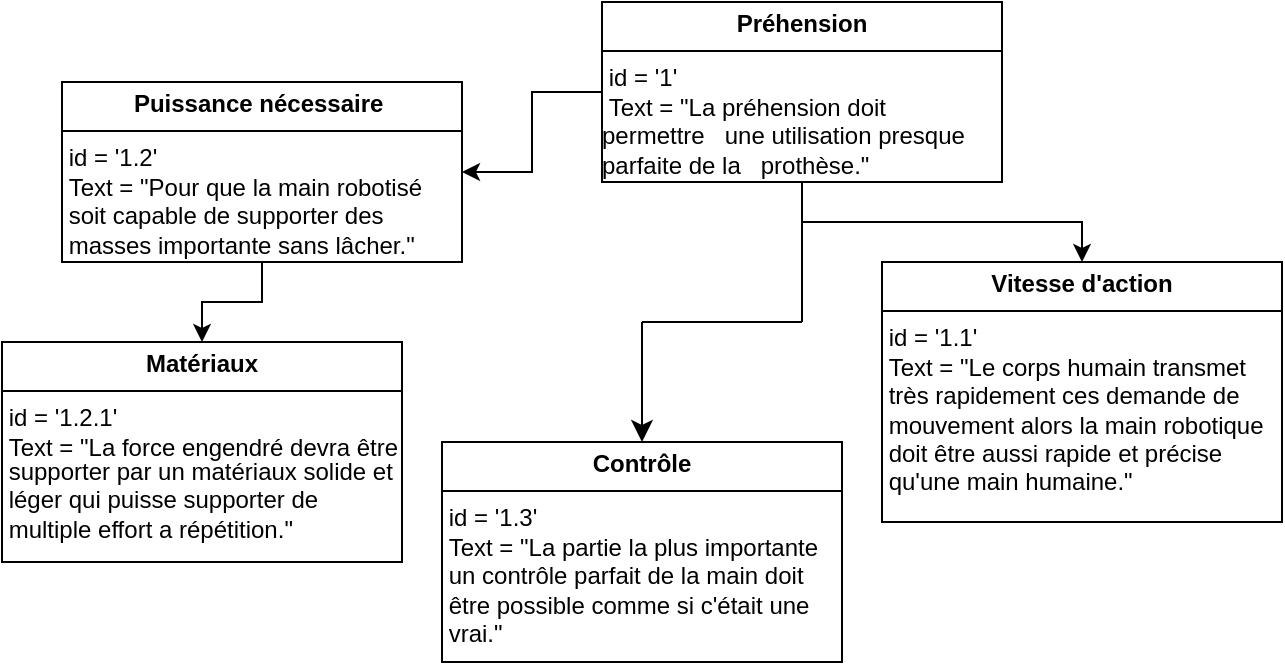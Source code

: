 <mxfile version="24.3.1" type="github">
  <diagram name="Page-1" id="17I94J7MXUDfeGmA_gm3">
    <mxGraphModel dx="1434" dy="710" grid="1" gridSize="10" guides="1" tooltips="1" connect="1" arrows="1" fold="1" page="1" pageScale="1" pageWidth="827" pageHeight="1169" math="0" shadow="0">
      <root>
        <mxCell id="0" />
        <mxCell id="1" parent="0" />
        <mxCell id="EqHc6BgqIrxl5njHcsMv-3" style="edgeStyle=orthogonalEdgeStyle;rounded=0;orthogonalLoop=1;jettySize=auto;html=1;exitX=0.5;exitY=1;exitDx=0;exitDy=0;entryX=0.5;entryY=0;entryDx=0;entryDy=0;" parent="1" source="4_LmOpfG_umPiCXIRds--1" target="EqHc6BgqIrxl5njHcsMv-1" edge="1">
          <mxGeometry relative="1" as="geometry" />
        </mxCell>
        <mxCell id="EqHc6BgqIrxl5njHcsMv-5" style="edgeStyle=orthogonalEdgeStyle;rounded=0;orthogonalLoop=1;jettySize=auto;html=1;entryX=1;entryY=0.5;entryDx=0;entryDy=0;" parent="1" source="4_LmOpfG_umPiCXIRds--1" target="EqHc6BgqIrxl5njHcsMv-4" edge="1">
          <mxGeometry relative="1" as="geometry" />
        </mxCell>
        <mxCell id="4_LmOpfG_umPiCXIRds--1" value="&lt;p style=&quot;margin:0px;margin-top:4px;text-align:center;&quot;&gt;&lt;b&gt;Préhension&lt;/b&gt;&lt;/p&gt;&lt;hr size=&quot;1&quot; style=&quot;border-style:solid;&quot;&gt;&amp;nbsp;id = &#39;1&#39;&lt;div style=&quot;height:2px;&quot;&gt;&amp;nbsp;Text = &quot;La préhension doit permettre&amp;nbsp; &amp;nbsp;une utilisation presque parfaite de la&amp;nbsp; &amp;nbsp;prothèse.&quot;&lt;/div&gt;" style="verticalAlign=top;align=left;overflow=fill;html=1;whiteSpace=wrap;" parent="1" vertex="1">
          <mxGeometry x="310" y="40" width="200" height="90" as="geometry" />
        </mxCell>
        <mxCell id="EqHc6BgqIrxl5njHcsMv-1" value="&lt;p style=&quot;margin:0px;margin-top:4px;text-align:center;&quot;&gt;&lt;b&gt;Vitesse d&#39;action&lt;/b&gt;&lt;/p&gt;&lt;hr size=&quot;1&quot; style=&quot;border-style:solid;&quot;&gt;&amp;nbsp;id = &#39;1.1&#39;&lt;div style=&quot;height:2px;&quot;&gt;&amp;nbsp;Text = &quot;Le corps humain transmet&amp;nbsp; &amp;nbsp;très rapidement ces demande de&amp;nbsp; &amp;nbsp;mouvement alors la main robotique&amp;nbsp; &amp;nbsp;doit être aussi rapide et précise&amp;nbsp; &amp;nbsp;qu&#39;une main humaine.&quot;&lt;/div&gt;" style="verticalAlign=top;align=left;overflow=fill;html=1;whiteSpace=wrap;" parent="1" vertex="1">
          <mxGeometry x="450" y="170" width="200" height="130" as="geometry" />
        </mxCell>
        <mxCell id="EqHc6BgqIrxl5njHcsMv-7" style="edgeStyle=orthogonalEdgeStyle;rounded=0;orthogonalLoop=1;jettySize=auto;html=1;entryX=0.5;entryY=0;entryDx=0;entryDy=0;" parent="1" source="EqHc6BgqIrxl5njHcsMv-4" target="EqHc6BgqIrxl5njHcsMv-6" edge="1">
          <mxGeometry relative="1" as="geometry" />
        </mxCell>
        <mxCell id="EqHc6BgqIrxl5njHcsMv-4" value="&lt;p style=&quot;margin:0px;margin-top:4px;text-align:center;&quot;&gt;&lt;b&gt;Puissance nécessaire&amp;nbsp;&lt;/b&gt;&lt;/p&gt;&lt;hr size=&quot;1&quot; style=&quot;border-style:solid;&quot;&gt;&amp;nbsp;id = &#39;1.2&#39;&lt;div style=&quot;height:2px;&quot;&gt;&amp;nbsp;Text = &quot;Pour que la main robotisé&amp;nbsp; &amp;nbsp;soit capable de supporter des&amp;nbsp; &amp;nbsp;masses importante sans lâcher.&quot;&lt;/div&gt;" style="verticalAlign=top;align=left;overflow=fill;html=1;whiteSpace=wrap;" parent="1" vertex="1">
          <mxGeometry x="40" y="80" width="200" height="90" as="geometry" />
        </mxCell>
        <mxCell id="EqHc6BgqIrxl5njHcsMv-6" value="&lt;p style=&quot;margin:0px;margin-top:4px;text-align:center;&quot;&gt;&lt;b&gt;Matériaux&lt;/b&gt;&lt;/p&gt;&lt;hr size=&quot;1&quot; style=&quot;border-style:solid;&quot;&gt;&amp;nbsp;id = &#39;1.2.1&#39;&lt;div style=&quot;height:2px;&quot;&gt;&amp;nbsp;Text = &quot;La force engendré devra être&lt;/div&gt;&lt;div style=&quot;height:2px;&quot;&gt;&lt;br&gt;&lt;/div&gt;&lt;div style=&quot;height:2px;&quot;&gt;&lt;br&gt;&lt;/div&gt;&lt;div style=&quot;height:2px;&quot;&gt;&lt;br&gt;&lt;/div&gt;&lt;div style=&quot;height:2px;&quot;&gt;&lt;br&gt;&lt;/div&gt;&lt;div style=&quot;height:2px;&quot;&gt;&lt;br&gt;&lt;/div&gt;&lt;div style=&quot;height:2px;&quot;&gt;&amp;nbsp;supporter par un matériaux solide et&amp;nbsp; &amp;nbsp;léger qui puisse supporter de&amp;nbsp; &amp;nbsp;multiple effort a répétition.&quot;&lt;/div&gt;" style="verticalAlign=top;align=left;overflow=fill;html=1;whiteSpace=wrap;" parent="1" vertex="1">
          <mxGeometry x="10" y="210" width="200" height="110" as="geometry" />
        </mxCell>
        <mxCell id="EqHc6BgqIrxl5njHcsMv-8" value="&lt;p style=&quot;margin:0px;margin-top:4px;text-align:center;&quot;&gt;&lt;b&gt;Contrôle&lt;/b&gt;&lt;/p&gt;&lt;hr size=&quot;1&quot; style=&quot;border-style:solid;&quot;&gt;&amp;nbsp;id = &#39;1.3&#39;&lt;div style=&quot;height:2px;&quot;&gt;&amp;nbsp;Text = &quot;La partie la plus importante&amp;nbsp; &amp;nbsp;un contrôle parfait de la main doit&amp;nbsp; &amp;nbsp;être possible comme si c&#39;était une&amp;nbsp; &amp;nbsp;vrai.&quot;&lt;/div&gt;" style="verticalAlign=top;align=left;overflow=fill;html=1;whiteSpace=wrap;" parent="1" vertex="1">
          <mxGeometry x="230" y="260" width="200" height="110" as="geometry" />
        </mxCell>
        <mxCell id="KRXXOzc6qZTVKCyRkxCr-8" value="" style="endArrow=none;html=1;rounded=0;fontSize=12;startSize=8;endSize=8;curved=1;entryX=0.5;entryY=1;entryDx=0;entryDy=0;" parent="1" target="4_LmOpfG_umPiCXIRds--1" edge="1">
          <mxGeometry width="50" height="50" relative="1" as="geometry">
            <mxPoint x="410" y="200" as="sourcePoint" />
            <mxPoint x="400" y="290" as="targetPoint" />
          </mxGeometry>
        </mxCell>
        <mxCell id="KRXXOzc6qZTVKCyRkxCr-9" value="" style="endArrow=none;html=1;rounded=0;fontSize=12;startSize=8;endSize=8;curved=1;" parent="1" edge="1">
          <mxGeometry width="50" height="50" relative="1" as="geometry">
            <mxPoint x="330" y="200" as="sourcePoint" />
            <mxPoint x="410" y="200" as="targetPoint" />
          </mxGeometry>
        </mxCell>
        <mxCell id="KRXXOzc6qZTVKCyRkxCr-10" value="" style="endArrow=classic;html=1;rounded=0;fontSize=12;startSize=8;endSize=8;curved=1;entryX=0.5;entryY=0;entryDx=0;entryDy=0;" parent="1" target="EqHc6BgqIrxl5njHcsMv-8" edge="1">
          <mxGeometry width="50" height="50" relative="1" as="geometry">
            <mxPoint x="330" y="200" as="sourcePoint" />
            <mxPoint x="400" y="290" as="targetPoint" />
          </mxGeometry>
        </mxCell>
      </root>
    </mxGraphModel>
  </diagram>
</mxfile>
